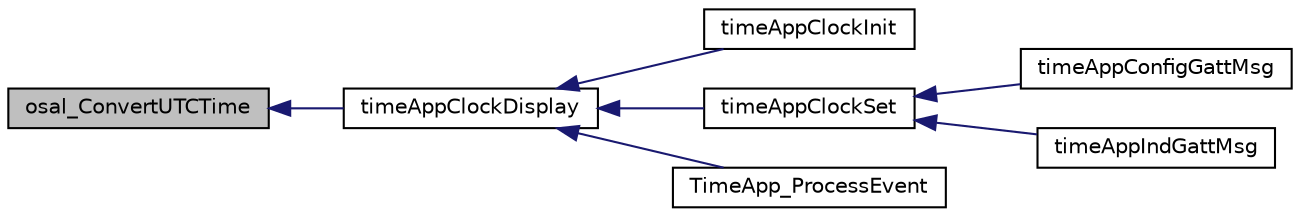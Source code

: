 digraph "osal_ConvertUTCTime"
{
  edge [fontname="Helvetica",fontsize="10",labelfontname="Helvetica",labelfontsize="10"];
  node [fontname="Helvetica",fontsize="10",shape=record];
  rankdir="LR";
  Node1 [label="osal_ConvertUTCTime",height=0.2,width=0.4,color="black", fillcolor="grey75", style="filled" fontcolor="black"];
  Node1 -> Node2 [dir="back",color="midnightblue",fontsize="10",style="solid",fontname="Helvetica"];
  Node2 [label="timeAppClockDisplay",height=0.2,width=0.4,color="black", fillcolor="white", style="filled",URL="$_time_app_2_source_2timeapp__clock_8c.html#a7ca39aa0ba759174767831be15dcc043"];
  Node2 -> Node3 [dir="back",color="midnightblue",fontsize="10",style="solid",fontname="Helvetica"];
  Node3 [label="timeAppClockInit",height=0.2,width=0.4,color="black", fillcolor="white", style="filled",URL="$_time_app_2_source_2timeapp__clock_8c.html#a3ab229979aa1790866a9bf897a1e5e6e"];
  Node2 -> Node4 [dir="back",color="midnightblue",fontsize="10",style="solid",fontname="Helvetica"];
  Node4 [label="timeAppClockSet",height=0.2,width=0.4,color="black", fillcolor="white", style="filled",URL="$_time_app_2_source_2timeapp__clock_8c.html#aac283f79dc4ea1e0f8f0a01fa24cb333"];
  Node4 -> Node5 [dir="back",color="midnightblue",fontsize="10",style="solid",fontname="Helvetica"];
  Node5 [label="timeAppConfigGattMsg",height=0.2,width=0.4,color="black", fillcolor="white", style="filled",URL="$_time_app_2_source_2timeapp_8h.html#ab448b7aa44fc10194684544be226e8c2"];
  Node4 -> Node6 [dir="back",color="midnightblue",fontsize="10",style="solid",fontname="Helvetica"];
  Node6 [label="timeAppIndGattMsg",height=0.2,width=0.4,color="black", fillcolor="white", style="filled",URL="$_time_app_2_source_2timeapp_8h.html#a0ad501fb3c83b5c6b0e5c52b2e0603d8"];
  Node2 -> Node7 [dir="back",color="midnightblue",fontsize="10",style="solid",fontname="Helvetica"];
  Node7 [label="TimeApp_ProcessEvent",height=0.2,width=0.4,color="black", fillcolor="white", style="filled",URL="$_time_app_2_source_2timeapp_8h.html#a1f40222b207859f16fe52bdd8a5f3ecb"];
}
